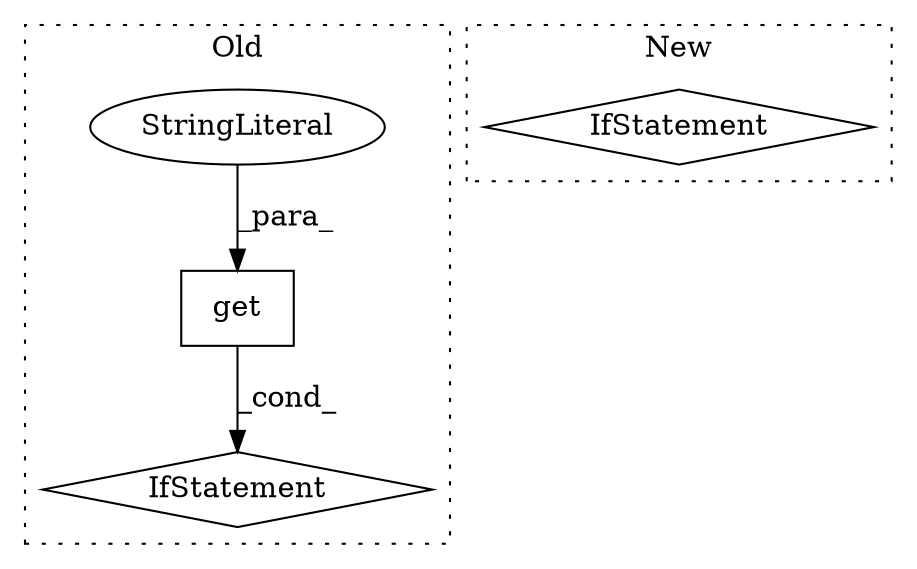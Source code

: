 digraph G {
subgraph cluster0 {
1 [label="get" a="32" s="992,1010" l="4,1" shape="box"];
3 [label="IfStatement" a="25" s="967,1012" l="4,2" shape="diamond"];
4 [label="StringLiteral" a="45" s="996" l="10" shape="ellipse"];
label = "Old";
style="dotted";
}
subgraph cluster1 {
2 [label="IfStatement" a="25" s="840,852" l="4,2" shape="diamond"];
label = "New";
style="dotted";
}
1 -> 3 [label="_cond_"];
4 -> 1 [label="_para_"];
}